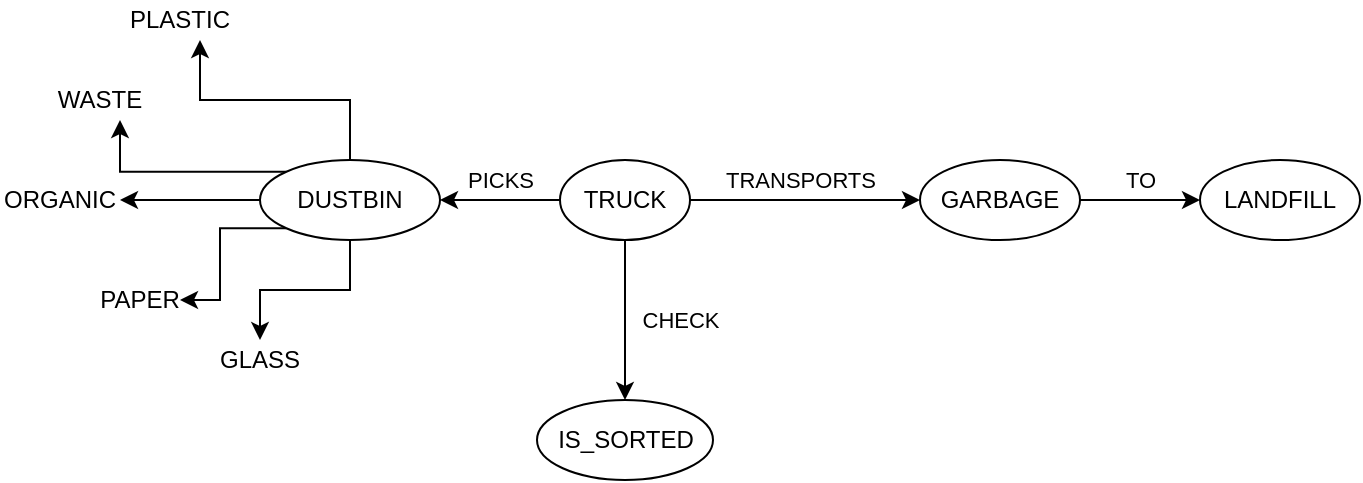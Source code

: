<mxfile version="10.5.2" type="google"><diagram id="ZDRA7F3EAgVkixCafxVu" name="Page-1"><mxGraphModel dx="1394" dy="780" grid="1" gridSize="10" guides="1" tooltips="1" connect="1" arrows="1" fold="1" page="1" pageScale="1" pageWidth="850" pageHeight="1100" math="0" shadow="0"><root><mxCell id="0"/><mxCell id="1" parent="0"/><mxCell id="wK0XVYRMKLdXpOrTprqq-5" value="TRANSPORTS" style="edgeStyle=orthogonalEdgeStyle;rounded=0;orthogonalLoop=1;jettySize=auto;html=1;exitX=1;exitY=0.5;exitDx=0;exitDy=0;entryX=0;entryY=0.5;entryDx=0;entryDy=0;" edge="1" parent="1" source="wK0XVYRMKLdXpOrTprqq-1" target="wK0XVYRMKLdXpOrTprqq-2"><mxGeometry x="-0.043" y="10" relative="1" as="geometry"><mxPoint as="offset"/></mxGeometry></mxCell><mxCell id="wK0XVYRMKLdXpOrTprqq-8" value="CHECK" style="edgeStyle=orthogonalEdgeStyle;rounded=0;orthogonalLoop=1;jettySize=auto;html=1;exitX=0.5;exitY=1;exitDx=0;exitDy=0;" edge="1" parent="1" source="wK0XVYRMKLdXpOrTprqq-1" target="wK0XVYRMKLdXpOrTprqq-7"><mxGeometry y="27" relative="1" as="geometry"><mxPoint as="offset"/></mxGeometry></mxCell><mxCell id="wK0XVYRMKLdXpOrTprqq-10" value="PICKS" style="edgeStyle=orthogonalEdgeStyle;rounded=0;orthogonalLoop=1;jettySize=auto;html=1;exitX=0;exitY=0.5;exitDx=0;exitDy=0;entryX=1;entryY=0.5;entryDx=0;entryDy=0;" edge="1" parent="1" source="wK0XVYRMKLdXpOrTprqq-1" target="wK0XVYRMKLdXpOrTprqq-9"><mxGeometry y="-10" relative="1" as="geometry"><mxPoint as="offset"/></mxGeometry></mxCell><mxCell id="wK0XVYRMKLdXpOrTprqq-1" value="TRUCK" style="ellipse;whiteSpace=wrap;html=1;" vertex="1" parent="1"><mxGeometry x="340" y="300" width="65" height="40" as="geometry"/></mxCell><mxCell id="wK0XVYRMKLdXpOrTprqq-6" value="TO" style="edgeStyle=orthogonalEdgeStyle;rounded=0;orthogonalLoop=1;jettySize=auto;html=1;exitX=1;exitY=0.5;exitDx=0;exitDy=0;entryX=0;entryY=0.5;entryDx=0;entryDy=0;" edge="1" parent="1" source="wK0XVYRMKLdXpOrTprqq-2" target="wK0XVYRMKLdXpOrTprqq-3"><mxGeometry y="10" relative="1" as="geometry"><mxPoint as="offset"/></mxGeometry></mxCell><mxCell id="wK0XVYRMKLdXpOrTprqq-2" value="GARBAGE" style="ellipse;whiteSpace=wrap;html=1;" vertex="1" parent="1"><mxGeometry x="520" y="300" width="80" height="40" as="geometry"/></mxCell><mxCell id="wK0XVYRMKLdXpOrTprqq-3" value="LANDFILL" style="ellipse;whiteSpace=wrap;html=1;" vertex="1" parent="1"><mxGeometry x="660" y="300" width="80" height="40" as="geometry"/></mxCell><mxCell id="wK0XVYRMKLdXpOrTprqq-7" value="IS_SORTED" style="ellipse;whiteSpace=wrap;html=1;" vertex="1" parent="1"><mxGeometry x="328.5" y="420" width="88" height="40" as="geometry"/></mxCell><mxCell id="wK0XVYRMKLdXpOrTprqq-18" style="edgeStyle=orthogonalEdgeStyle;rounded=0;orthogonalLoop=1;jettySize=auto;html=1;exitX=0.5;exitY=1;exitDx=0;exitDy=0;entryX=0.5;entryY=0;entryDx=0;entryDy=0;" edge="1" parent="1" source="wK0XVYRMKLdXpOrTprqq-9" target="wK0XVYRMKLdXpOrTprqq-15"><mxGeometry relative="1" as="geometry"/></mxCell><mxCell id="wK0XVYRMKLdXpOrTprqq-19" style="edgeStyle=orthogonalEdgeStyle;rounded=0;orthogonalLoop=1;jettySize=auto;html=1;exitX=0;exitY=1;exitDx=0;exitDy=0;entryX=1;entryY=0.5;entryDx=0;entryDy=0;" edge="1" parent="1" source="wK0XVYRMKLdXpOrTprqq-9" target="wK0XVYRMKLdXpOrTprqq-14"><mxGeometry relative="1" as="geometry"/></mxCell><mxCell id="wK0XVYRMKLdXpOrTprqq-21" style="edgeStyle=orthogonalEdgeStyle;rounded=0;orthogonalLoop=1;jettySize=auto;html=1;exitX=0;exitY=0;exitDx=0;exitDy=0;entryX=0.75;entryY=1;entryDx=0;entryDy=0;" edge="1" parent="1" source="wK0XVYRMKLdXpOrTprqq-9" target="wK0XVYRMKLdXpOrTprqq-12"><mxGeometry relative="1" as="geometry"/></mxCell><mxCell id="wK0XVYRMKLdXpOrTprqq-22" style="edgeStyle=orthogonalEdgeStyle;rounded=0;orthogonalLoop=1;jettySize=auto;html=1;exitX=0.5;exitY=0;exitDx=0;exitDy=0;entryX=0.75;entryY=1;entryDx=0;entryDy=0;" edge="1" parent="1" source="wK0XVYRMKLdXpOrTprqq-9" target="wK0XVYRMKLdXpOrTprqq-11"><mxGeometry relative="1" as="geometry"><mxPoint x="190" y="210" as="targetPoint"/></mxGeometry></mxCell><mxCell id="wK0XVYRMKLdXpOrTprqq-24" style="edgeStyle=orthogonalEdgeStyle;rounded=0;orthogonalLoop=1;jettySize=auto;html=1;exitX=0;exitY=0.5;exitDx=0;exitDy=0;entryX=1;entryY=0.5;entryDx=0;entryDy=0;" edge="1" parent="1" source="wK0XVYRMKLdXpOrTprqq-9" target="wK0XVYRMKLdXpOrTprqq-13"><mxGeometry relative="1" as="geometry"><mxPoint x="130" y="320" as="targetPoint"/></mxGeometry></mxCell><mxCell id="wK0XVYRMKLdXpOrTprqq-9" value="DUSTBIN" style="ellipse;whiteSpace=wrap;html=1;" vertex="1" parent="1"><mxGeometry x="190" y="300" width="90" height="40" as="geometry"/></mxCell><mxCell id="wK0XVYRMKLdXpOrTprqq-11" value="&lt;div&gt;PLASTIC&lt;/div&gt;" style="text;html=1;strokeColor=none;fillColor=none;align=center;verticalAlign=middle;whiteSpace=wrap;rounded=0;" vertex="1" parent="1"><mxGeometry x="130" y="220" width="40" height="20" as="geometry"/></mxCell><mxCell id="wK0XVYRMKLdXpOrTprqq-12" value="&lt;div&gt;WASTE&lt;/div&gt;" style="text;html=1;strokeColor=none;fillColor=none;align=center;verticalAlign=middle;whiteSpace=wrap;rounded=0;" vertex="1" parent="1"><mxGeometry x="90" y="260" width="40" height="20" as="geometry"/></mxCell><mxCell id="wK0XVYRMKLdXpOrTprqq-13" value="&lt;div&gt;ORGANIC&lt;/div&gt;" style="text;html=1;strokeColor=none;fillColor=none;align=center;verticalAlign=middle;whiteSpace=wrap;rounded=0;" vertex="1" parent="1"><mxGeometry x="60" y="310" width="60" height="20" as="geometry"/></mxCell><mxCell id="wK0XVYRMKLdXpOrTprqq-14" value="&lt;div&gt;PAPER&lt;/div&gt;" style="text;html=1;strokeColor=none;fillColor=none;align=center;verticalAlign=middle;whiteSpace=wrap;rounded=0;" vertex="1" parent="1"><mxGeometry x="110" y="360" width="40" height="20" as="geometry"/></mxCell><mxCell id="wK0XVYRMKLdXpOrTprqq-15" value="&lt;div&gt;GLASS&lt;/div&gt;" style="text;html=1;strokeColor=none;fillColor=none;align=center;verticalAlign=middle;whiteSpace=wrap;rounded=0;" vertex="1" parent="1"><mxGeometry x="170" y="390" width="40" height="20" as="geometry"/></mxCell></root></mxGraphModel></diagram></mxfile>